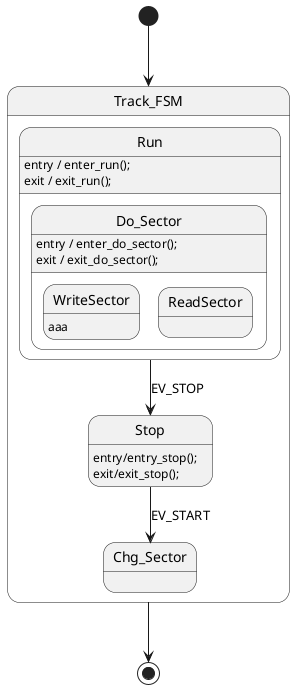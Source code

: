 {
  "sha1": "8musb8kn60yg7ihv56u1irzk6on96oz",
  "insertion": {
    "when": "2024-05-30T20:48:21.462Z",
    "user": "plantuml@gmail.com"
  }
}
@startuml
[*]-->Track_FSM
state Track_FSM {
 state Stop
 Stop : entry/entry_stop();
 Stop : exit/exit_stop();
 Stop --> Chg_Sector : EV_START
 Run --> Stop : EV_STOP
 state Run{
  Run : entry / enter_run();
  Run : exit / exit_run();
  state Chg_Sector {
 }
  state Do_Sector {
    Do_Sector : entry / enter_do_sector();
    Do_Sector : exit / exit_do_sector();
    state WriteSector
    WriteSector : aaa
    state ReadSector
  }
 }
}
Track_FSM -->[*]
@enduml
